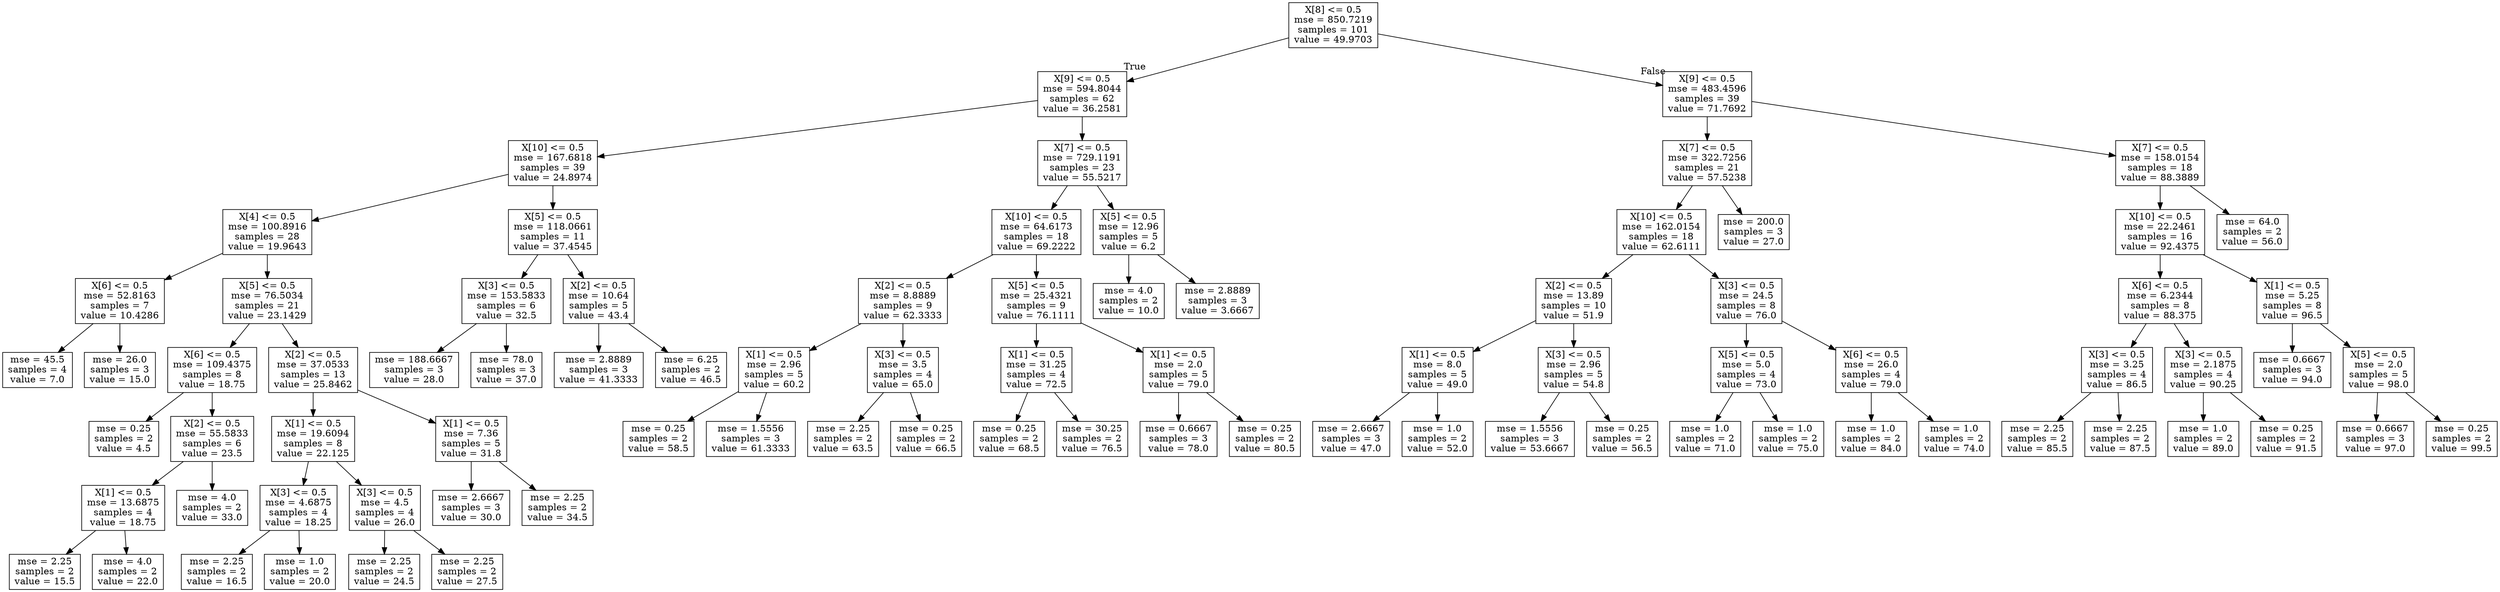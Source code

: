 digraph Tree {
node [shape=box] ;
0 [label="X[8] <= 0.5\nmse = 850.7219\nsamples = 101\nvalue = 49.9703"] ;
1 [label="X[9] <= 0.5\nmse = 594.8044\nsamples = 62\nvalue = 36.2581"] ;
0 -> 1 [labeldistance=2.5, labelangle=45, headlabel="True"] ;
2 [label="X[10] <= 0.5\nmse = 167.6818\nsamples = 39\nvalue = 24.8974"] ;
1 -> 2 ;
3 [label="X[4] <= 0.5\nmse = 100.8916\nsamples = 28\nvalue = 19.9643"] ;
2 -> 3 ;
4 [label="X[6] <= 0.5\nmse = 52.8163\nsamples = 7\nvalue = 10.4286"] ;
3 -> 4 ;
5 [label="mse = 45.5\nsamples = 4\nvalue = 7.0"] ;
4 -> 5 ;
6 [label="mse = 26.0\nsamples = 3\nvalue = 15.0"] ;
4 -> 6 ;
7 [label="X[5] <= 0.5\nmse = 76.5034\nsamples = 21\nvalue = 23.1429"] ;
3 -> 7 ;
8 [label="X[6] <= 0.5\nmse = 109.4375\nsamples = 8\nvalue = 18.75"] ;
7 -> 8 ;
9 [label="mse = 0.25\nsamples = 2\nvalue = 4.5"] ;
8 -> 9 ;
10 [label="X[2] <= 0.5\nmse = 55.5833\nsamples = 6\nvalue = 23.5"] ;
8 -> 10 ;
11 [label="X[1] <= 0.5\nmse = 13.6875\nsamples = 4\nvalue = 18.75"] ;
10 -> 11 ;
12 [label="mse = 2.25\nsamples = 2\nvalue = 15.5"] ;
11 -> 12 ;
13 [label="mse = 4.0\nsamples = 2\nvalue = 22.0"] ;
11 -> 13 ;
14 [label="mse = 4.0\nsamples = 2\nvalue = 33.0"] ;
10 -> 14 ;
15 [label="X[2] <= 0.5\nmse = 37.0533\nsamples = 13\nvalue = 25.8462"] ;
7 -> 15 ;
16 [label="X[1] <= 0.5\nmse = 19.6094\nsamples = 8\nvalue = 22.125"] ;
15 -> 16 ;
17 [label="X[3] <= 0.5\nmse = 4.6875\nsamples = 4\nvalue = 18.25"] ;
16 -> 17 ;
18 [label="mse = 2.25\nsamples = 2\nvalue = 16.5"] ;
17 -> 18 ;
19 [label="mse = 1.0\nsamples = 2\nvalue = 20.0"] ;
17 -> 19 ;
20 [label="X[3] <= 0.5\nmse = 4.5\nsamples = 4\nvalue = 26.0"] ;
16 -> 20 ;
21 [label="mse = 2.25\nsamples = 2\nvalue = 24.5"] ;
20 -> 21 ;
22 [label="mse = 2.25\nsamples = 2\nvalue = 27.5"] ;
20 -> 22 ;
23 [label="X[1] <= 0.5\nmse = 7.36\nsamples = 5\nvalue = 31.8"] ;
15 -> 23 ;
24 [label="mse = 2.6667\nsamples = 3\nvalue = 30.0"] ;
23 -> 24 ;
25 [label="mse = 2.25\nsamples = 2\nvalue = 34.5"] ;
23 -> 25 ;
26 [label="X[5] <= 0.5\nmse = 118.0661\nsamples = 11\nvalue = 37.4545"] ;
2 -> 26 ;
27 [label="X[3] <= 0.5\nmse = 153.5833\nsamples = 6\nvalue = 32.5"] ;
26 -> 27 ;
28 [label="mse = 188.6667\nsamples = 3\nvalue = 28.0"] ;
27 -> 28 ;
29 [label="mse = 78.0\nsamples = 3\nvalue = 37.0"] ;
27 -> 29 ;
30 [label="X[2] <= 0.5\nmse = 10.64\nsamples = 5\nvalue = 43.4"] ;
26 -> 30 ;
31 [label="mse = 2.8889\nsamples = 3\nvalue = 41.3333"] ;
30 -> 31 ;
32 [label="mse = 6.25\nsamples = 2\nvalue = 46.5"] ;
30 -> 32 ;
33 [label="X[7] <= 0.5\nmse = 729.1191\nsamples = 23\nvalue = 55.5217"] ;
1 -> 33 ;
34 [label="X[10] <= 0.5\nmse = 64.6173\nsamples = 18\nvalue = 69.2222"] ;
33 -> 34 ;
35 [label="X[2] <= 0.5\nmse = 8.8889\nsamples = 9\nvalue = 62.3333"] ;
34 -> 35 ;
36 [label="X[1] <= 0.5\nmse = 2.96\nsamples = 5\nvalue = 60.2"] ;
35 -> 36 ;
37 [label="mse = 0.25\nsamples = 2\nvalue = 58.5"] ;
36 -> 37 ;
38 [label="mse = 1.5556\nsamples = 3\nvalue = 61.3333"] ;
36 -> 38 ;
39 [label="X[3] <= 0.5\nmse = 3.5\nsamples = 4\nvalue = 65.0"] ;
35 -> 39 ;
40 [label="mse = 2.25\nsamples = 2\nvalue = 63.5"] ;
39 -> 40 ;
41 [label="mse = 0.25\nsamples = 2\nvalue = 66.5"] ;
39 -> 41 ;
42 [label="X[5] <= 0.5\nmse = 25.4321\nsamples = 9\nvalue = 76.1111"] ;
34 -> 42 ;
43 [label="X[1] <= 0.5\nmse = 31.25\nsamples = 4\nvalue = 72.5"] ;
42 -> 43 ;
44 [label="mse = 0.25\nsamples = 2\nvalue = 68.5"] ;
43 -> 44 ;
45 [label="mse = 30.25\nsamples = 2\nvalue = 76.5"] ;
43 -> 45 ;
46 [label="X[1] <= 0.5\nmse = 2.0\nsamples = 5\nvalue = 79.0"] ;
42 -> 46 ;
47 [label="mse = 0.6667\nsamples = 3\nvalue = 78.0"] ;
46 -> 47 ;
48 [label="mse = 0.25\nsamples = 2\nvalue = 80.5"] ;
46 -> 48 ;
49 [label="X[5] <= 0.5\nmse = 12.96\nsamples = 5\nvalue = 6.2"] ;
33 -> 49 ;
50 [label="mse = 4.0\nsamples = 2\nvalue = 10.0"] ;
49 -> 50 ;
51 [label="mse = 2.8889\nsamples = 3\nvalue = 3.6667"] ;
49 -> 51 ;
52 [label="X[9] <= 0.5\nmse = 483.4596\nsamples = 39\nvalue = 71.7692"] ;
0 -> 52 [labeldistance=2.5, labelangle=-45, headlabel="False"] ;
53 [label="X[7] <= 0.5\nmse = 322.7256\nsamples = 21\nvalue = 57.5238"] ;
52 -> 53 ;
54 [label="X[10] <= 0.5\nmse = 162.0154\nsamples = 18\nvalue = 62.6111"] ;
53 -> 54 ;
55 [label="X[2] <= 0.5\nmse = 13.89\nsamples = 10\nvalue = 51.9"] ;
54 -> 55 ;
56 [label="X[1] <= 0.5\nmse = 8.0\nsamples = 5\nvalue = 49.0"] ;
55 -> 56 ;
57 [label="mse = 2.6667\nsamples = 3\nvalue = 47.0"] ;
56 -> 57 ;
58 [label="mse = 1.0\nsamples = 2\nvalue = 52.0"] ;
56 -> 58 ;
59 [label="X[3] <= 0.5\nmse = 2.96\nsamples = 5\nvalue = 54.8"] ;
55 -> 59 ;
60 [label="mse = 1.5556\nsamples = 3\nvalue = 53.6667"] ;
59 -> 60 ;
61 [label="mse = 0.25\nsamples = 2\nvalue = 56.5"] ;
59 -> 61 ;
62 [label="X[3] <= 0.5\nmse = 24.5\nsamples = 8\nvalue = 76.0"] ;
54 -> 62 ;
63 [label="X[5] <= 0.5\nmse = 5.0\nsamples = 4\nvalue = 73.0"] ;
62 -> 63 ;
64 [label="mse = 1.0\nsamples = 2\nvalue = 71.0"] ;
63 -> 64 ;
65 [label="mse = 1.0\nsamples = 2\nvalue = 75.0"] ;
63 -> 65 ;
66 [label="X[6] <= 0.5\nmse = 26.0\nsamples = 4\nvalue = 79.0"] ;
62 -> 66 ;
67 [label="mse = 1.0\nsamples = 2\nvalue = 84.0"] ;
66 -> 67 ;
68 [label="mse = 1.0\nsamples = 2\nvalue = 74.0"] ;
66 -> 68 ;
69 [label="mse = 200.0\nsamples = 3\nvalue = 27.0"] ;
53 -> 69 ;
70 [label="X[7] <= 0.5\nmse = 158.0154\nsamples = 18\nvalue = 88.3889"] ;
52 -> 70 ;
71 [label="X[10] <= 0.5\nmse = 22.2461\nsamples = 16\nvalue = 92.4375"] ;
70 -> 71 ;
72 [label="X[6] <= 0.5\nmse = 6.2344\nsamples = 8\nvalue = 88.375"] ;
71 -> 72 ;
73 [label="X[3] <= 0.5\nmse = 3.25\nsamples = 4\nvalue = 86.5"] ;
72 -> 73 ;
74 [label="mse = 2.25\nsamples = 2\nvalue = 85.5"] ;
73 -> 74 ;
75 [label="mse = 2.25\nsamples = 2\nvalue = 87.5"] ;
73 -> 75 ;
76 [label="X[3] <= 0.5\nmse = 2.1875\nsamples = 4\nvalue = 90.25"] ;
72 -> 76 ;
77 [label="mse = 1.0\nsamples = 2\nvalue = 89.0"] ;
76 -> 77 ;
78 [label="mse = 0.25\nsamples = 2\nvalue = 91.5"] ;
76 -> 78 ;
79 [label="X[1] <= 0.5\nmse = 5.25\nsamples = 8\nvalue = 96.5"] ;
71 -> 79 ;
80 [label="mse = 0.6667\nsamples = 3\nvalue = 94.0"] ;
79 -> 80 ;
81 [label="X[5] <= 0.5\nmse = 2.0\nsamples = 5\nvalue = 98.0"] ;
79 -> 81 ;
82 [label="mse = 0.6667\nsamples = 3\nvalue = 97.0"] ;
81 -> 82 ;
83 [label="mse = 0.25\nsamples = 2\nvalue = 99.5"] ;
81 -> 83 ;
84 [label="mse = 64.0\nsamples = 2\nvalue = 56.0"] ;
70 -> 84 ;
}